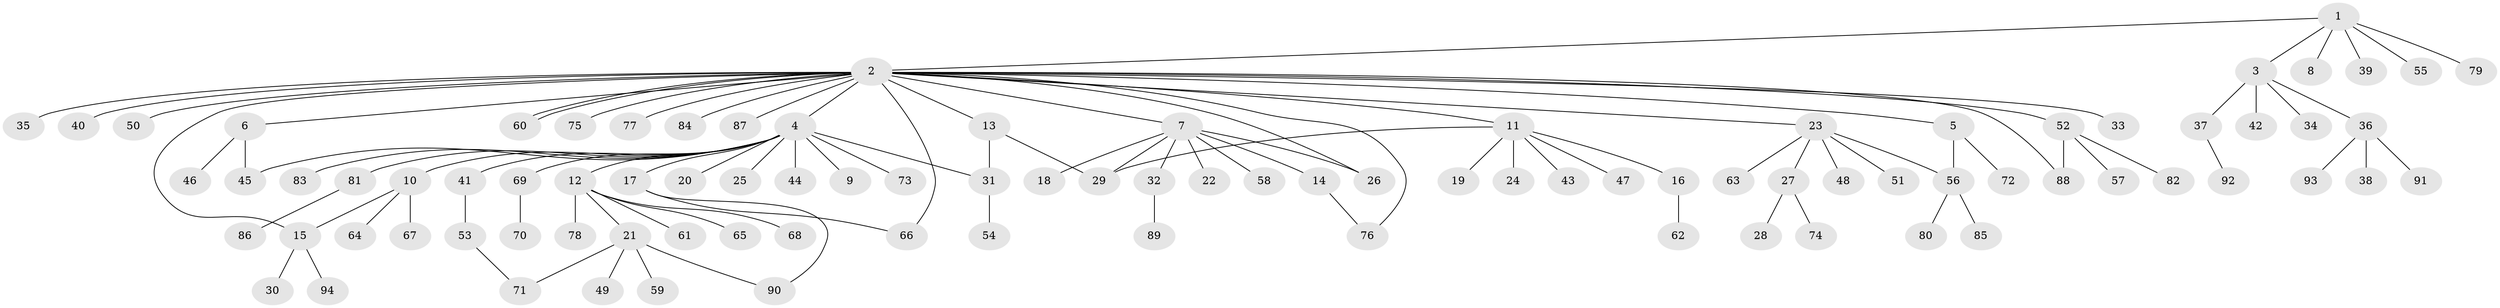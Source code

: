 // coarse degree distribution, {15: 0.017857142857142856, 1: 0.8214285714285714, 2: 0.05357142857142857, 8: 0.017857142857142856, 16: 0.017857142857142856, 10: 0.017857142857142856, 3: 0.03571428571428571, 7: 0.017857142857142856}
// Generated by graph-tools (version 1.1) at 2025/51/03/04/25 21:51:44]
// undirected, 94 vertices, 106 edges
graph export_dot {
graph [start="1"]
  node [color=gray90,style=filled];
  1;
  2;
  3;
  4;
  5;
  6;
  7;
  8;
  9;
  10;
  11;
  12;
  13;
  14;
  15;
  16;
  17;
  18;
  19;
  20;
  21;
  22;
  23;
  24;
  25;
  26;
  27;
  28;
  29;
  30;
  31;
  32;
  33;
  34;
  35;
  36;
  37;
  38;
  39;
  40;
  41;
  42;
  43;
  44;
  45;
  46;
  47;
  48;
  49;
  50;
  51;
  52;
  53;
  54;
  55;
  56;
  57;
  58;
  59;
  60;
  61;
  62;
  63;
  64;
  65;
  66;
  67;
  68;
  69;
  70;
  71;
  72;
  73;
  74;
  75;
  76;
  77;
  78;
  79;
  80;
  81;
  82;
  83;
  84;
  85;
  86;
  87;
  88;
  89;
  90;
  91;
  92;
  93;
  94;
  1 -- 2;
  1 -- 3;
  1 -- 8;
  1 -- 39;
  1 -- 55;
  1 -- 79;
  2 -- 4;
  2 -- 5;
  2 -- 6;
  2 -- 7;
  2 -- 11;
  2 -- 13;
  2 -- 15;
  2 -- 23;
  2 -- 26;
  2 -- 33;
  2 -- 35;
  2 -- 40;
  2 -- 50;
  2 -- 52;
  2 -- 60;
  2 -- 60;
  2 -- 66;
  2 -- 75;
  2 -- 76;
  2 -- 77;
  2 -- 84;
  2 -- 87;
  2 -- 88;
  3 -- 34;
  3 -- 36;
  3 -- 37;
  3 -- 42;
  4 -- 9;
  4 -- 10;
  4 -- 12;
  4 -- 17;
  4 -- 20;
  4 -- 25;
  4 -- 31;
  4 -- 41;
  4 -- 44;
  4 -- 45;
  4 -- 69;
  4 -- 73;
  4 -- 81;
  4 -- 83;
  5 -- 56;
  5 -- 72;
  6 -- 45;
  6 -- 46;
  7 -- 14;
  7 -- 18;
  7 -- 22;
  7 -- 26;
  7 -- 29;
  7 -- 32;
  7 -- 58;
  10 -- 15;
  10 -- 64;
  10 -- 67;
  11 -- 16;
  11 -- 19;
  11 -- 24;
  11 -- 29;
  11 -- 43;
  11 -- 47;
  12 -- 21;
  12 -- 61;
  12 -- 65;
  12 -- 68;
  12 -- 78;
  13 -- 29;
  13 -- 31;
  14 -- 76;
  15 -- 30;
  15 -- 94;
  16 -- 62;
  17 -- 66;
  17 -- 90;
  21 -- 49;
  21 -- 59;
  21 -- 71;
  21 -- 90;
  23 -- 27;
  23 -- 48;
  23 -- 51;
  23 -- 56;
  23 -- 63;
  27 -- 28;
  27 -- 74;
  31 -- 54;
  32 -- 89;
  36 -- 38;
  36 -- 91;
  36 -- 93;
  37 -- 92;
  41 -- 53;
  52 -- 57;
  52 -- 82;
  52 -- 88;
  53 -- 71;
  56 -- 80;
  56 -- 85;
  69 -- 70;
  81 -- 86;
}
